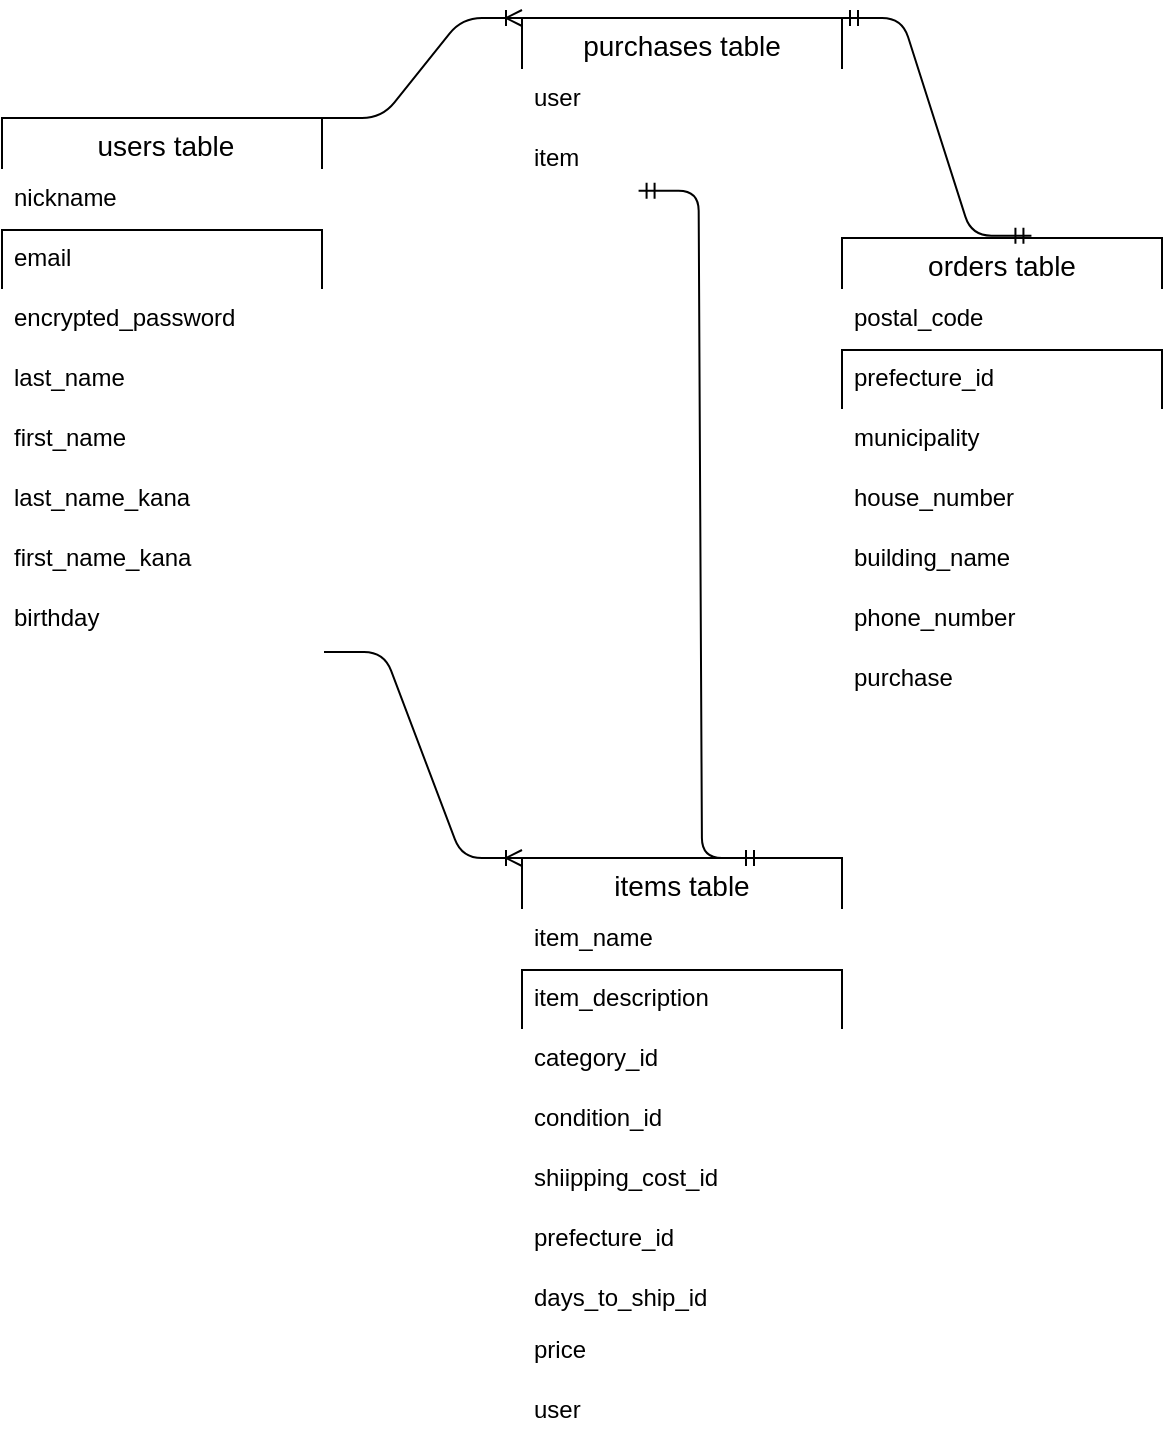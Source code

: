 <mxfile>
    <diagram id="gMPUfsJIS5Y0S5Qqf2fQ" name="ページ1">
        <mxGraphModel dx="246" dy="647" grid="1" gridSize="10" guides="1" tooltips="1" connect="1" arrows="1" fold="1" page="1" pageScale="1" pageWidth="827" pageHeight="1169" math="0" shadow="0">
            <root>
                <mxCell id="0"/>
                <mxCell id="1" parent="0"/>
                <mxCell id="2" value=" users table" style="swimlane;fontStyle=0;childLayout=stackLayout;horizontal=1;startSize=26;horizontalStack=0;resizeParent=1;resizeParentMax=0;resizeLast=0;collapsible=1;marginBottom=0;align=center;fontSize=14;" parent="1" vertex="1">
                    <mxGeometry x="30" y="130" width="160" height="266" as="geometry">
                        <mxRectangle x="170" y="190" width="110" height="30" as="alternateBounds"/>
                    </mxGeometry>
                </mxCell>
                <mxCell id="3" value="nickname" style="text;strokeColor=#FFFFFF;fillColor=none;spacingLeft=4;spacingRight=4;overflow=hidden;rotatable=0;points=[[0,0.5],[1,0.5]];portConstraint=eastwest;fontSize=12;perimeterSpacing=1;" parent="2" vertex="1">
                    <mxGeometry y="26" width="160" height="30" as="geometry"/>
                </mxCell>
                <mxCell id="4" value="email" style="text;strokeColor=default;fillColor=default;spacingLeft=4;spacingRight=4;overflow=hidden;rotatable=0;points=[[0,0.5],[1,0.5]];portConstraint=eastwest;fontSize=12;perimeterSpacing=1;" parent="2" vertex="1">
                    <mxGeometry y="56" width="160" height="30" as="geometry"/>
                </mxCell>
                <mxCell id="5" value="encrypted_password&#10;" style="text;strokeColor=#FFFFFF;fillColor=none;spacingLeft=4;spacingRight=4;overflow=hidden;rotatable=0;points=[[0,0.5],[1,0.5]];portConstraint=eastwest;fontSize=12;perimeterSpacing=1;" parent="2" vertex="1">
                    <mxGeometry y="86" width="160" height="30" as="geometry"/>
                </mxCell>
                <mxCell id="-NC0hpa3azLHv1tUdomE-5" value="last_name" style="text;strokeColor=#FFFFFF;fillColor=none;spacingLeft=4;spacingRight=4;overflow=hidden;rotatable=0;points=[[0,0.5],[1,0.5]];portConstraint=eastwest;fontSize=12;perimeterSpacing=1;" parent="2" vertex="1">
                    <mxGeometry y="116" width="160" height="30" as="geometry"/>
                </mxCell>
                <mxCell id="-NC0hpa3azLHv1tUdomE-6" value="first_name" style="text;strokeColor=#FFFFFF;fillColor=none;spacingLeft=4;spacingRight=4;overflow=hidden;rotatable=0;points=[[0,0.5],[1,0.5]];portConstraint=eastwest;fontSize=12;perimeterSpacing=1;" parent="2" vertex="1">
                    <mxGeometry y="146" width="160" height="30" as="geometry"/>
                </mxCell>
                <mxCell id="-NC0hpa3azLHv1tUdomE-10" value="last_name_kana" style="text;strokeColor=#FFFFFF;fillColor=none;spacingLeft=4;spacingRight=4;overflow=hidden;rotatable=0;points=[[0,0.5],[1,0.5]];portConstraint=eastwest;fontSize=12;perimeterSpacing=1;" parent="2" vertex="1">
                    <mxGeometry y="176" width="160" height="30" as="geometry"/>
                </mxCell>
                <mxCell id="7" value="first_name_kana" style="text;strokeColor=#FFFFFF;fillColor=none;spacingLeft=4;spacingRight=4;overflow=hidden;rotatable=0;points=[[0,0.5],[1,0.5]];portConstraint=eastwest;fontSize=12;perimeterSpacing=1;" parent="2" vertex="1">
                    <mxGeometry y="206" width="160" height="30" as="geometry"/>
                </mxCell>
                <mxCell id="8" value="birthday" style="text;strokeColor=#FFFFFF;fillColor=none;spacingLeft=4;spacingRight=4;overflow=hidden;rotatable=0;points=[[0,0.5],[1,0.5]];portConstraint=eastwest;fontSize=12;perimeterSpacing=1;" parent="2" vertex="1">
                    <mxGeometry y="236" width="160" height="30" as="geometry"/>
                </mxCell>
                <mxCell id="-NC0hpa3azLHv1tUdomE-16" value="items table" style="swimlane;fontStyle=0;childLayout=stackLayout;horizontal=1;startSize=26;horizontalStack=0;resizeParent=1;resizeParentMax=0;resizeLast=0;collapsible=1;marginBottom=0;align=center;fontSize=14;" parent="1" vertex="1">
                    <mxGeometry x="290" y="500" width="160" height="292" as="geometry">
                        <mxRectangle x="170" y="190" width="110" height="30" as="alternateBounds"/>
                    </mxGeometry>
                </mxCell>
                <mxCell id="-NC0hpa3azLHv1tUdomE-17" value="item_name" style="text;strokeColor=#FFFFFF;fillColor=none;spacingLeft=4;spacingRight=4;overflow=hidden;rotatable=0;points=[[0,0.5],[1,0.5]];portConstraint=eastwest;fontSize=12;perimeterSpacing=1;" parent="-NC0hpa3azLHv1tUdomE-16" vertex="1">
                    <mxGeometry y="26" width="160" height="30" as="geometry"/>
                </mxCell>
                <mxCell id="-NC0hpa3azLHv1tUdomE-18" value="item_description" style="text;strokeColor=default;fillColor=default;spacingLeft=4;spacingRight=4;overflow=hidden;rotatable=0;points=[[0,0.5],[1,0.5]];portConstraint=eastwest;fontSize=12;perimeterSpacing=1;" parent="-NC0hpa3azLHv1tUdomE-16" vertex="1">
                    <mxGeometry y="56" width="160" height="30" as="geometry"/>
                </mxCell>
                <mxCell id="-NC0hpa3azLHv1tUdomE-20" value="category_id" style="text;strokeColor=#FFFFFF;fillColor=none;spacingLeft=4;spacingRight=4;overflow=hidden;rotatable=0;points=[[0,0.5],[1,0.5]];portConstraint=eastwest;fontSize=12;perimeterSpacing=1;" parent="-NC0hpa3azLHv1tUdomE-16" vertex="1">
                    <mxGeometry y="86" width="160" height="30" as="geometry"/>
                </mxCell>
                <mxCell id="-NC0hpa3azLHv1tUdomE-21" value="condition_id" style="text;strokeColor=#FFFFFF;fillColor=none;spacingLeft=4;spacingRight=4;overflow=hidden;rotatable=0;points=[[0,0.5],[1,0.5]];portConstraint=eastwest;fontSize=12;perimeterSpacing=1;" parent="-NC0hpa3azLHv1tUdomE-16" vertex="1">
                    <mxGeometry y="116" width="160" height="30" as="geometry"/>
                </mxCell>
                <mxCell id="-NC0hpa3azLHv1tUdomE-22" value="shiipping_cost_id" style="text;strokeColor=#FFFFFF;fillColor=none;spacingLeft=4;spacingRight=4;overflow=hidden;rotatable=0;points=[[0,0.5],[1,0.5]];portConstraint=eastwest;fontSize=12;perimeterSpacing=1;" parent="-NC0hpa3azLHv1tUdomE-16" vertex="1">
                    <mxGeometry y="146" width="160" height="30" as="geometry"/>
                </mxCell>
                <mxCell id="-NC0hpa3azLHv1tUdomE-30" value="prefecture_id" style="text;strokeColor=#FFFFFF;fillColor=none;spacingLeft=4;spacingRight=4;overflow=hidden;rotatable=0;points=[[0,0.5],[1,0.5]];portConstraint=eastwest;fontSize=12;perimeterSpacing=1;" parent="-NC0hpa3azLHv1tUdomE-16" vertex="1">
                    <mxGeometry y="176" width="160" height="30" as="geometry"/>
                </mxCell>
                <mxCell id="-NC0hpa3azLHv1tUdomE-43" value="days_to_ship_id" style="text;strokeColor=#FFFFFF;fillColor=none;spacingLeft=4;spacingRight=4;overflow=hidden;rotatable=0;points=[[0,0.5],[1,0.5]];portConstraint=eastwest;fontSize=12;perimeterSpacing=1;" parent="-NC0hpa3azLHv1tUdomE-16" vertex="1">
                    <mxGeometry y="206" width="160" height="26" as="geometry"/>
                </mxCell>
                <mxCell id="-NC0hpa3azLHv1tUdomE-45" value="price" style="text;strokeColor=#FFFFFF;fillColor=none;spacingLeft=4;spacingRight=4;overflow=hidden;rotatable=0;points=[[0,0.5],[1,0.5]];portConstraint=eastwest;fontSize=12;perimeterSpacing=1;" parent="-NC0hpa3azLHv1tUdomE-16" vertex="1">
                    <mxGeometry y="232" width="160" height="30" as="geometry"/>
                </mxCell>
                <mxCell id="-NC0hpa3azLHv1tUdomE-47" value="user" style="text;strokeColor=#FFFFFF;fillColor=none;spacingLeft=4;spacingRight=4;overflow=hidden;rotatable=0;points=[[0,0.5],[1,0.5]];portConstraint=eastwest;fontSize=12;perimeterSpacing=1;" parent="-NC0hpa3azLHv1tUdomE-16" vertex="1">
                    <mxGeometry y="262" width="160" height="30" as="geometry"/>
                </mxCell>
                <mxCell id="-NC0hpa3azLHv1tUdomE-23" value="purchases table" style="swimlane;fontStyle=0;childLayout=stackLayout;horizontal=1;startSize=26;horizontalStack=0;resizeParent=1;resizeParentMax=0;resizeLast=0;collapsible=1;marginBottom=0;align=center;fontSize=14;" parent="1" vertex="1">
                    <mxGeometry x="290" y="80" width="160" height="86" as="geometry">
                        <mxRectangle x="170" y="190" width="110" height="30" as="alternateBounds"/>
                    </mxGeometry>
                </mxCell>
                <mxCell id="-NC0hpa3azLHv1tUdomE-24" value="user" style="text;strokeColor=#FFFFFF;fillColor=none;spacingLeft=4;spacingRight=4;overflow=hidden;rotatable=0;points=[[0,0.5],[1,0.5]];portConstraint=eastwest;fontSize=12;perimeterSpacing=1;" parent="-NC0hpa3azLHv1tUdomE-23" vertex="1">
                    <mxGeometry y="26" width="160" height="30" as="geometry"/>
                </mxCell>
                <mxCell id="-NC0hpa3azLHv1tUdomE-32" value="item" style="text;strokeColor=#FFFFFF;fillColor=none;spacingLeft=4;spacingRight=4;overflow=hidden;rotatable=0;points=[[0,0.5],[1,0.5]];portConstraint=eastwest;fontSize=12;perimeterSpacing=1;" parent="-NC0hpa3azLHv1tUdomE-23" vertex="1">
                    <mxGeometry y="56" width="160" height="30" as="geometry"/>
                </mxCell>
                <mxCell id="-NC0hpa3azLHv1tUdomE-33" value="orders table" style="swimlane;fontStyle=0;childLayout=stackLayout;horizontal=1;startSize=26;horizontalStack=0;resizeParent=1;resizeParentMax=0;resizeLast=0;collapsible=1;marginBottom=0;align=center;fontSize=14;" parent="1" vertex="1">
                    <mxGeometry x="450" y="190" width="160" height="236" as="geometry">
                        <mxRectangle x="170" y="190" width="110" height="30" as="alternateBounds"/>
                    </mxGeometry>
                </mxCell>
                <mxCell id="-NC0hpa3azLHv1tUdomE-34" value="postal_code" style="text;strokeColor=#FFFFFF;fillColor=none;spacingLeft=4;spacingRight=4;overflow=hidden;rotatable=0;points=[[0,0.5],[1,0.5]];portConstraint=eastwest;fontSize=12;perimeterSpacing=1;" parent="-NC0hpa3azLHv1tUdomE-33" vertex="1">
                    <mxGeometry y="26" width="160" height="30" as="geometry"/>
                </mxCell>
                <mxCell id="-NC0hpa3azLHv1tUdomE-35" value="prefecture_id" style="text;strokeColor=default;fillColor=default;spacingLeft=4;spacingRight=4;overflow=hidden;rotatable=0;points=[[0,0.5],[1,0.5]];portConstraint=eastwest;fontSize=12;perimeterSpacing=1;whiteSpace=wrap;" parent="-NC0hpa3azLHv1tUdomE-33" vertex="1">
                    <mxGeometry y="56" width="160" height="30" as="geometry"/>
                </mxCell>
                <mxCell id="-NC0hpa3azLHv1tUdomE-36" value="municipality" style="text;strokeColor=#FFFFFF;fillColor=none;spacingLeft=4;spacingRight=4;overflow=hidden;rotatable=0;points=[[0,0.5],[1,0.5]];portConstraint=eastwest;fontSize=12;perimeterSpacing=1;labelBackgroundColor=default;" parent="-NC0hpa3azLHv1tUdomE-33" vertex="1">
                    <mxGeometry y="86" width="160" height="30" as="geometry"/>
                </mxCell>
                <mxCell id="-NC0hpa3azLHv1tUdomE-37" value="house_number" style="text;strokeColor=#FFFFFF;fillColor=none;spacingLeft=4;spacingRight=4;overflow=hidden;rotatable=0;points=[[0,0.5],[1,0.5]];portConstraint=eastwest;fontSize=12;perimeterSpacing=1;" parent="-NC0hpa3azLHv1tUdomE-33" vertex="1">
                    <mxGeometry y="116" width="160" height="30" as="geometry"/>
                </mxCell>
                <mxCell id="-NC0hpa3azLHv1tUdomE-39" value="building_name" style="text;strokeColor=#FFFFFF;fillColor=none;spacingLeft=4;spacingRight=4;overflow=hidden;rotatable=0;points=[[0,0.5],[1,0.5]];portConstraint=eastwest;fontSize=12;perimeterSpacing=1;" parent="-NC0hpa3azLHv1tUdomE-33" vertex="1">
                    <mxGeometry y="146" width="160" height="30" as="geometry"/>
                </mxCell>
                <mxCell id="-NC0hpa3azLHv1tUdomE-40" value="phone_number" style="text;strokeColor=#FFFFFF;fillColor=none;spacingLeft=4;spacingRight=4;overflow=hidden;rotatable=0;points=[[0,0.5],[1,0.5]];portConstraint=eastwest;fontSize=12;perimeterSpacing=1;" parent="-NC0hpa3azLHv1tUdomE-33" vertex="1">
                    <mxGeometry y="176" width="160" height="30" as="geometry"/>
                </mxCell>
                <mxCell id="6" value="purchase" style="text;strokeColor=#FFFFFF;fillColor=none;spacingLeft=4;spacingRight=4;overflow=hidden;rotatable=0;points=[[0,0.5],[1,0.5]];portConstraint=eastwest;fontSize=12;perimeterSpacing=1;" parent="-NC0hpa3azLHv1tUdomE-33" vertex="1">
                    <mxGeometry y="206" width="160" height="30" as="geometry"/>
                </mxCell>
                <mxCell id="11" value="" style="edgeStyle=entityRelationEdgeStyle;fontSize=12;html=1;endArrow=ERoneToMany;exitX=1;exitY=0;exitDx=0;exitDy=0;entryX=0;entryY=0;entryDx=0;entryDy=0;" parent="1" source="2" target="-NC0hpa3azLHv1tUdomE-23" edge="1">
                    <mxGeometry width="100" height="100" relative="1" as="geometry">
                        <mxPoint x="230" y="320" as="sourcePoint"/>
                        <mxPoint x="330" y="220" as="targetPoint"/>
                    </mxGeometry>
                </mxCell>
                <mxCell id="12" value="" style="edgeStyle=entityRelationEdgeStyle;fontSize=12;html=1;endArrow=ERoneToMany;entryX=0;entryY=0;entryDx=0;entryDy=0;exitX=1;exitY=1;exitDx=0;exitDy=0;exitPerimeter=0;" parent="1" source="8" target="-NC0hpa3azLHv1tUdomE-16" edge="1">
                    <mxGeometry width="100" height="100" relative="1" as="geometry">
                        <mxPoint x="192" y="398" as="sourcePoint"/>
                        <mxPoint x="310" y="360" as="targetPoint"/>
                    </mxGeometry>
                </mxCell>
                <mxCell id="16" value="" style="edgeStyle=entityRelationEdgeStyle;fontSize=12;html=1;endArrow=ERmandOne;startArrow=ERmandOne;exitX=0.75;exitY=0;exitDx=0;exitDy=0;entryX=0.366;entryY=0.979;entryDx=0;entryDy=0;entryPerimeter=0;" parent="1" source="-NC0hpa3azLHv1tUdomE-16" target="-NC0hpa3azLHv1tUdomE-32" edge="1">
                    <mxGeometry width="100" height="100" relative="1" as="geometry">
                        <mxPoint x="230" y="430" as="sourcePoint"/>
                        <mxPoint x="370" y="170" as="targetPoint"/>
                    </mxGeometry>
                </mxCell>
                <mxCell id="17" value="" style="edgeStyle=entityRelationEdgeStyle;fontSize=12;html=1;endArrow=ERmandOne;startArrow=ERmandOne;exitX=1;exitY=0;exitDx=0;exitDy=0;entryX=0.592;entryY=-0.005;entryDx=0;entryDy=0;entryPerimeter=0;" parent="1" source="-NC0hpa3azLHv1tUdomE-23" target="-NC0hpa3azLHv1tUdomE-33" edge="1">
                    <mxGeometry width="100" height="100" relative="1" as="geometry">
                        <mxPoint x="260" y="570" as="sourcePoint"/>
                        <mxPoint x="360" y="470" as="targetPoint"/>
                    </mxGeometry>
                </mxCell>
            </root>
        </mxGraphModel>
    </diagram>
</mxfile>